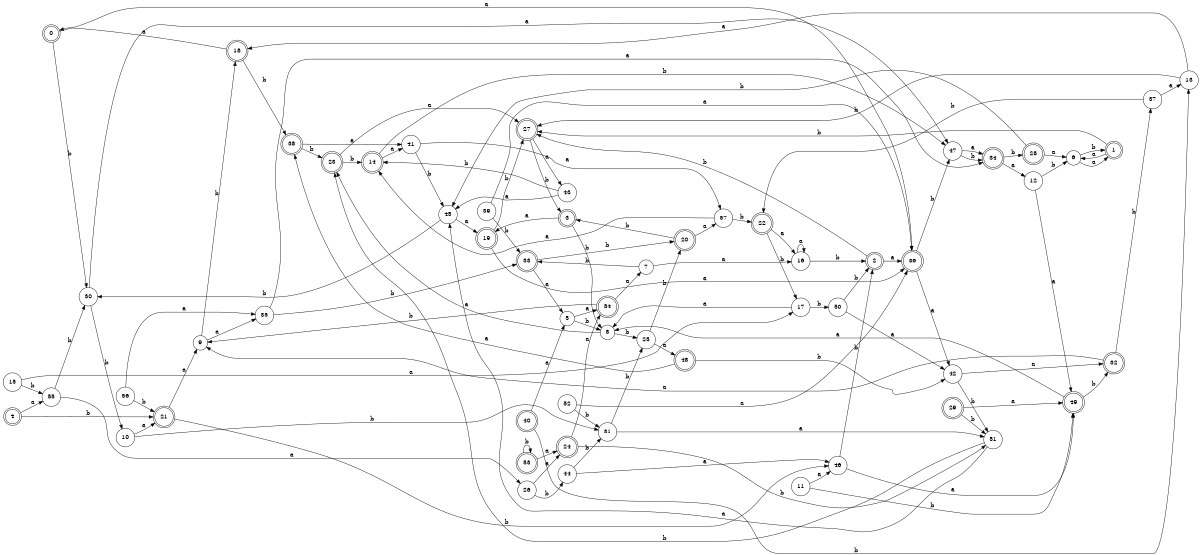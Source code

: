 digraph n47_7 {
__start0 [label="" shape="none"];

rankdir=LR;
size="8,5";

s0 [style="rounded,filled", color="black", fillcolor="white" shape="doublecircle", label="0"];
s1 [style="rounded,filled", color="black", fillcolor="white" shape="doublecircle", label="1"];
s2 [style="rounded,filled", color="black", fillcolor="white" shape="doublecircle", label="2"];
s3 [style="rounded,filled", color="black", fillcolor="white" shape="doublecircle", label="3"];
s4 [style="rounded,filled", color="black", fillcolor="white" shape="doublecircle", label="4"];
s5 [style="filled", color="black", fillcolor="white" shape="circle", label="5"];
s6 [style="filled", color="black", fillcolor="white" shape="circle", label="6"];
s7 [style="filled", color="black", fillcolor="white" shape="circle", label="7"];
s8 [style="filled", color="black", fillcolor="white" shape="circle", label="8"];
s9 [style="filled", color="black", fillcolor="white" shape="circle", label="9"];
s10 [style="filled", color="black", fillcolor="white" shape="circle", label="10"];
s11 [style="filled", color="black", fillcolor="white" shape="circle", label="11"];
s12 [style="filled", color="black", fillcolor="white" shape="circle", label="12"];
s13 [style="filled", color="black", fillcolor="white" shape="circle", label="13"];
s14 [style="rounded,filled", color="black", fillcolor="white" shape="doublecircle", label="14"];
s15 [style="filled", color="black", fillcolor="white" shape="circle", label="15"];
s16 [style="filled", color="black", fillcolor="white" shape="circle", label="16"];
s17 [style="filled", color="black", fillcolor="white" shape="circle", label="17"];
s18 [style="rounded,filled", color="black", fillcolor="white" shape="doublecircle", label="18"];
s19 [style="rounded,filled", color="black", fillcolor="white" shape="doublecircle", label="19"];
s20 [style="rounded,filled", color="black", fillcolor="white" shape="doublecircle", label="20"];
s21 [style="rounded,filled", color="black", fillcolor="white" shape="doublecircle", label="21"];
s22 [style="rounded,filled", color="black", fillcolor="white" shape="doublecircle", label="22"];
s23 [style="rounded,filled", color="black", fillcolor="white" shape="doublecircle", label="23"];
s24 [style="rounded,filled", color="black", fillcolor="white" shape="doublecircle", label="24"];
s25 [style="filled", color="black", fillcolor="white" shape="circle", label="25"];
s26 [style="filled", color="black", fillcolor="white" shape="circle", label="26"];
s27 [style="rounded,filled", color="black", fillcolor="white" shape="doublecircle", label="27"];
s28 [style="rounded,filled", color="black", fillcolor="white" shape="doublecircle", label="28"];
s29 [style="rounded,filled", color="black", fillcolor="white" shape="doublecircle", label="29"];
s30 [style="filled", color="black", fillcolor="white" shape="circle", label="30"];
s31 [style="filled", color="black", fillcolor="white" shape="circle", label="31"];
s32 [style="rounded,filled", color="black", fillcolor="white" shape="doublecircle", label="32"];
s33 [style="rounded,filled", color="black", fillcolor="white" shape="doublecircle", label="33"];
s34 [style="rounded,filled", color="black", fillcolor="white" shape="doublecircle", label="34"];
s35 [style="filled", color="black", fillcolor="white" shape="circle", label="35"];
s36 [style="rounded,filled", color="black", fillcolor="white" shape="doublecircle", label="36"];
s37 [style="filled", color="black", fillcolor="white" shape="circle", label="37"];
s38 [style="rounded,filled", color="black", fillcolor="white" shape="doublecircle", label="38"];
s39 [style="filled", color="black", fillcolor="white" shape="circle", label="39"];
s40 [style="rounded,filled", color="black", fillcolor="white" shape="doublecircle", label="40"];
s41 [style="filled", color="black", fillcolor="white" shape="circle", label="41"];
s42 [style="filled", color="black", fillcolor="white" shape="circle", label="42"];
s43 [style="filled", color="black", fillcolor="white" shape="circle", label="43"];
s44 [style="filled", color="black", fillcolor="white" shape="circle", label="44"];
s45 [style="filled", color="black", fillcolor="white" shape="circle", label="45"];
s46 [style="filled", color="black", fillcolor="white" shape="circle", label="46"];
s47 [style="filled", color="black", fillcolor="white" shape="circle", label="47"];
s48 [style="rounded,filled", color="black", fillcolor="white" shape="doublecircle", label="48"];
s49 [style="rounded,filled", color="black", fillcolor="white" shape="doublecircle", label="49"];
s50 [style="filled", color="black", fillcolor="white" shape="circle", label="50"];
s51 [style="filled", color="black", fillcolor="white" shape="circle", label="51"];
s52 [style="filled", color="black", fillcolor="white" shape="circle", label="52"];
s53 [style="rounded,filled", color="black", fillcolor="white" shape="doublecircle", label="53"];
s54 [style="rounded,filled", color="black", fillcolor="white" shape="doublecircle", label="54"];
s55 [style="filled", color="black", fillcolor="white" shape="circle", label="55"];
s56 [style="filled", color="black", fillcolor="white" shape="circle", label="56"];
s57 [style="filled", color="black", fillcolor="white" shape="circle", label="57"];
s0 -> s36 [label="a"];
s0 -> s30 [label="b"];
s1 -> s6 [label="a"];
s1 -> s27 [label="b"];
s2 -> s36 [label="a"];
s2 -> s27 [label="b"];
s3 -> s19 [label="a"];
s3 -> s8 [label="b"];
s4 -> s55 [label="a"];
s4 -> s21 [label="b"];
s5 -> s54 [label="a"];
s5 -> s8 [label="b"];
s6 -> s1 [label="a"];
s6 -> s1 [label="b"];
s7 -> s16 [label="a"];
s7 -> s33 [label="b"];
s8 -> s23 [label="a"];
s8 -> s25 [label="b"];
s9 -> s35 [label="a"];
s9 -> s18 [label="b"];
s10 -> s21 [label="a"];
s10 -> s31 [label="b"];
s11 -> s46 [label="a"];
s11 -> s49 [label="b"];
s12 -> s49 [label="a"];
s12 -> s6 [label="b"];
s13 -> s18 [label="a"];
s13 -> s27 [label="b"];
s14 -> s41 [label="a"];
s14 -> s47 [label="b"];
s15 -> s17 [label="a"];
s15 -> s55 [label="b"];
s16 -> s16 [label="a"];
s16 -> s2 [label="b"];
s17 -> s8 [label="a"];
s17 -> s50 [label="b"];
s18 -> s0 [label="a"];
s18 -> s38 [label="b"];
s19 -> s36 [label="a"];
s19 -> s27 [label="b"];
s20 -> s57 [label="a"];
s20 -> s3 [label="b"];
s21 -> s9 [label="a"];
s21 -> s46 [label="b"];
s22 -> s16 [label="a"];
s22 -> s17 [label="b"];
s23 -> s27 [label="a"];
s23 -> s14 [label="b"];
s24 -> s54 [label="a"];
s24 -> s51 [label="b"];
s25 -> s48 [label="a"];
s25 -> s20 [label="b"];
s26 -> s24 [label="a"];
s26 -> s44 [label="b"];
s27 -> s43 [label="a"];
s27 -> s3 [label="b"];
s28 -> s6 [label="a"];
s28 -> s45 [label="b"];
s29 -> s49 [label="a"];
s29 -> s51 [label="b"];
s30 -> s47 [label="a"];
s30 -> s10 [label="b"];
s31 -> s51 [label="a"];
s31 -> s25 [label="b"];
s32 -> s9 [label="a"];
s32 -> s37 [label="b"];
s33 -> s5 [label="a"];
s33 -> s20 [label="b"];
s34 -> s12 [label="a"];
s34 -> s28 [label="b"];
s35 -> s34 [label="a"];
s35 -> s33 [label="b"];
s36 -> s42 [label="a"];
s36 -> s47 [label="b"];
s37 -> s13 [label="a"];
s37 -> s22 [label="b"];
s38 -> s41 [label="a"];
s38 -> s23 [label="b"];
s39 -> s36 [label="a"];
s39 -> s33 [label="b"];
s40 -> s5 [label="a"];
s40 -> s13 [label="b"];
s41 -> s57 [label="a"];
s41 -> s45 [label="b"];
s42 -> s32 [label="a"];
s42 -> s51 [label="b"];
s43 -> s45 [label="a"];
s43 -> s14 [label="b"];
s44 -> s46 [label="a"];
s44 -> s31 [label="b"];
s45 -> s19 [label="a"];
s45 -> s30 [label="b"];
s46 -> s49 [label="a"];
s46 -> s2 [label="b"];
s47 -> s34 [label="a"];
s47 -> s34 [label="b"];
s48 -> s38 [label="a"];
s48 -> s42 [label="b"];
s49 -> s8 [label="a"];
s49 -> s32 [label="b"];
s50 -> s42 [label="a"];
s50 -> s2 [label="b"];
s51 -> s45 [label="a"];
s51 -> s23 [label="b"];
s52 -> s36 [label="a"];
s52 -> s31 [label="b"];
s53 -> s24 [label="a"];
s53 -> s53 [label="b"];
s54 -> s7 [label="a"];
s54 -> s9 [label="b"];
s55 -> s26 [label="a"];
s55 -> s30 [label="b"];
s56 -> s35 [label="a"];
s56 -> s21 [label="b"];
s57 -> s14 [label="a"];
s57 -> s22 [label="b"];

}